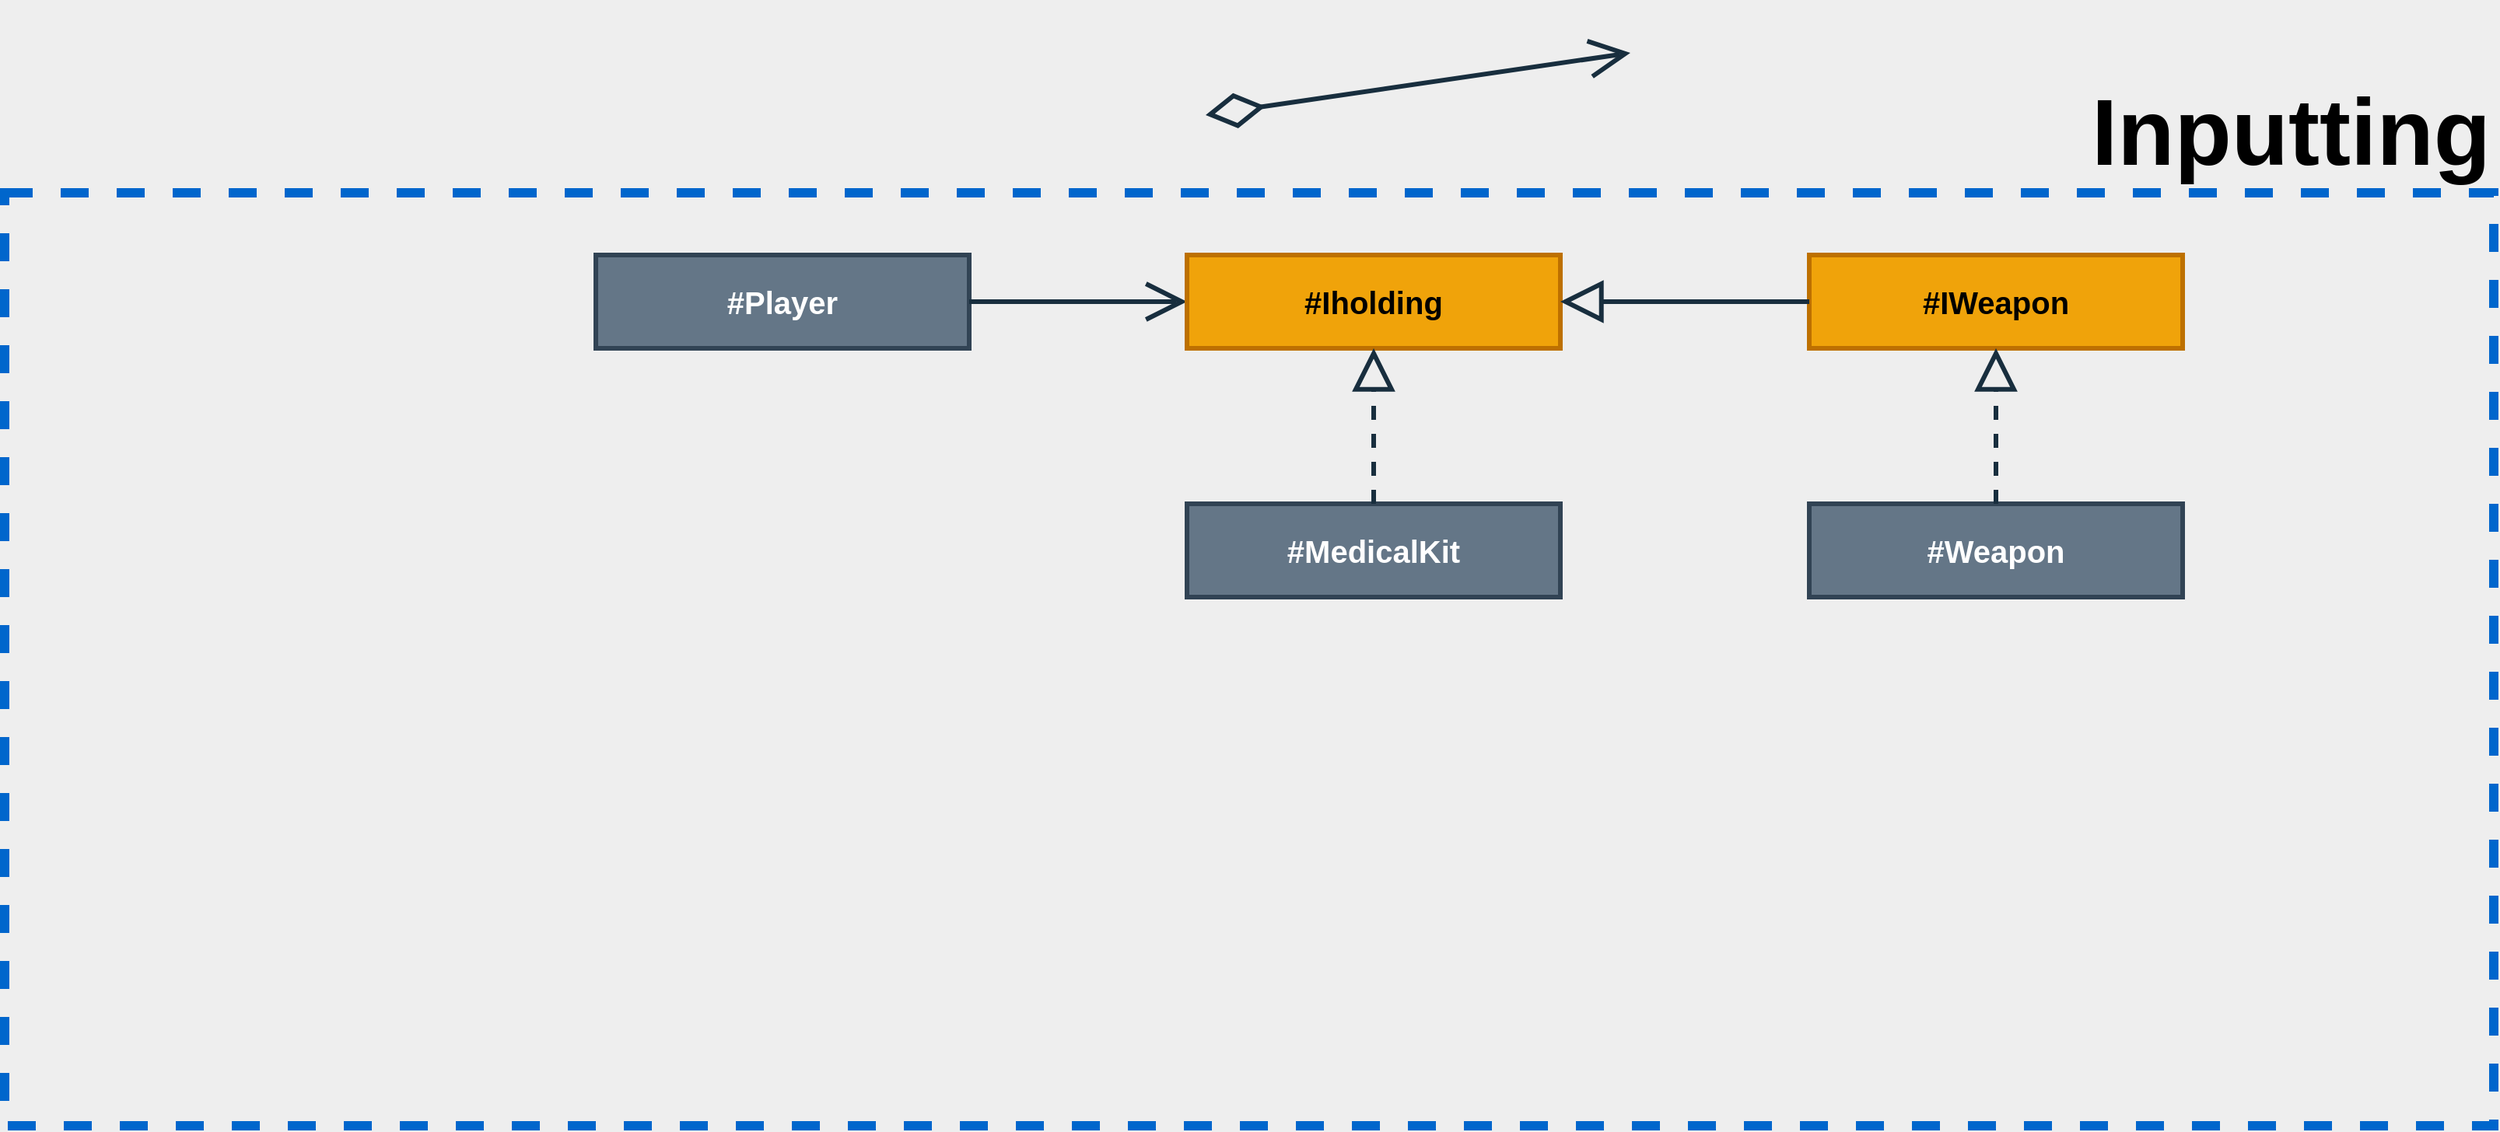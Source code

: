 <mxfile>
    <diagram id="ibS7eCjib6eHtX2cWQgF" name="Страница 1">
        <mxGraphModel dx="6387" dy="2446" grid="1" gridSize="10" guides="1" tooltips="1" connect="1" arrows="1" fold="1" page="0" pageScale="1" pageWidth="827" pageHeight="1169" background="#EEEEEE" math="0" shadow="0">
            <root>
                <mxCell id="0"/>
                <mxCell id="1" parent="0"/>
                <mxCell id="154" value="#IWeapon" style="whiteSpace=wrap;fillColor=#f0a30a;labelBackgroundColor=none;strokeWidth=3;strokeColor=#BD7000;fontSize=20;fontStyle=1;fontColor=#000000;" parent="1" vertex="1">
                    <mxGeometry x="-3680" y="-1280" width="240" height="60" as="geometry"/>
                </mxCell>
                <mxCell id="155" value="#Player" style="whiteSpace=wrap;fillColor=#647687;labelBackgroundColor=none;strokeWidth=3;strokeColor=#314354;fontSize=20;fontStyle=1;fontColor=#ffffff;" parent="1" vertex="1">
                    <mxGeometry x="-4460" y="-1280" width="240" height="60" as="geometry"/>
                </mxCell>
                <mxCell id="156" style="rounded=1;sketch=0;orthogonalLoop=1;jettySize=auto;html=1;fontColor=#1A1A1A;startArrow=none;startFill=0;endArrow=open;endFill=0;startSize=30;endSize=20;targetPerimeterSpacing=0;strokeColor=#182E3E;strokeWidth=3;" parent="1" edge="1" target="319" source="155">
                    <mxGeometry relative="1" as="geometry">
                        <mxPoint x="-4150" y="-1510" as="sourcePoint"/>
                        <mxPoint x="-4010" y="-1340" as="targetPoint"/>
                    </mxGeometry>
                </mxCell>
                <mxCell id="161" value="#Weapon" style="whiteSpace=wrap;fillColor=#647687;labelBackgroundColor=none;strokeWidth=3;strokeColor=#314354;fontSize=20;fontStyle=1;fontColor=#ffffff;" parent="1" vertex="1">
                    <mxGeometry x="-3680" y="-1120" width="240" height="60" as="geometry"/>
                </mxCell>
                <mxCell id="163" style="rounded=1;sketch=0;orthogonalLoop=1;jettySize=auto;html=1;fontColor=#1A1A1A;startArrow=none;startFill=0;endArrow=block;endFill=0;startSize=30;endSize=20;strokeColor=#182E3E;strokeWidth=3;edgeStyle=orthogonalEdgeStyle;dashed=1;sourcePerimeterSpacing=0;" parent="1" source="161" target="154" edge="1">
                    <mxGeometry relative="1" as="geometry">
                        <mxPoint x="-1685" y="-2190" as="sourcePoint"/>
                        <mxPoint x="-1330" y="-1650.0" as="targetPoint"/>
                    </mxGeometry>
                </mxCell>
                <mxCell id="252" value="&lt;font color=&quot;#000000&quot;&gt;Inputting&lt;/font&gt;" style="rounded=0;whiteSpace=wrap;html=1;fontSize=60;fillColor=none;dashed=1;strokeWidth=6;align=right;horizontal=1;verticalAlign=bottom;fontStyle=1;labelPosition=center;verticalLabelPosition=top;imageAspect=1;editable=1;movable=1;backgroundOutline=0;strokeColor=#0066CC;connectable=0;allowArrows=0;snapToPoint=0;perimeter=rectanglePerimeter;fixDash=0;autosize=0;container=1;dropTarget=0;collapsible=0;recursiveResize=1;absoluteArcSize=0;noLabel=0;portConstraintRotation=0;comic=0;moveCells=0;rotatable=0;pointerEvents=0;" parent="1" vertex="1">
                    <mxGeometry x="-4840" y="-1320" width="1600" height="600" as="geometry"/>
                </mxCell>
                <mxCell id="318" style="rounded=1;sketch=0;orthogonalLoop=1;jettySize=auto;html=1;fontColor=#1A1A1A;startArrow=diamondThin;startFill=0;endArrow=open;endFill=0;startSize=30;endSize=20;targetPerimeterSpacing=0;strokeColor=#182E3E;strokeWidth=3;" parent="1" edge="1">
                    <mxGeometry relative="1" as="geometry">
                        <mxPoint x="-4068" y="-1370" as="sourcePoint"/>
                        <mxPoint x="-3795" y="-1410" as="targetPoint"/>
                    </mxGeometry>
                </mxCell>
                <mxCell id="319" value="#Iholding" style="whiteSpace=wrap;fillColor=#f0a30a;labelBackgroundColor=none;strokeWidth=3;strokeColor=#BD7000;fontSize=20;fontStyle=1;fontColor=#000000;" vertex="1" parent="1">
                    <mxGeometry x="-4080" y="-1280" width="240" height="60" as="geometry"/>
                </mxCell>
                <mxCell id="320" style="rounded=1;sketch=0;orthogonalLoop=1;jettySize=auto;html=1;fontColor=#1A1A1A;startArrow=none;startFill=0;endArrow=block;endFill=0;startSize=30;endSize=20;strokeColor=#182E3E;strokeWidth=3;edgeStyle=orthogonalEdgeStyle;sourcePerimeterSpacing=0;" edge="1" parent="1" source="154" target="319">
                    <mxGeometry relative="1" as="geometry">
                        <mxPoint x="-3570" y="-1080" as="sourcePoint"/>
                        <mxPoint x="-3850" y="-1120" as="targetPoint"/>
                    </mxGeometry>
                </mxCell>
                <mxCell id="321" value="#MedicalKit" style="whiteSpace=wrap;fillColor=#647687;labelBackgroundColor=none;strokeWidth=3;strokeColor=#314354;fontSize=20;fontStyle=1;fontColor=#ffffff;" vertex="1" parent="1">
                    <mxGeometry x="-4080" y="-1120" width="240" height="60" as="geometry"/>
                </mxCell>
                <mxCell id="322" style="rounded=1;sketch=0;orthogonalLoop=1;jettySize=auto;html=1;fontColor=#1A1A1A;startArrow=none;startFill=0;endArrow=block;endFill=0;startSize=30;endSize=20;strokeColor=#182E3E;strokeWidth=3;edgeStyle=orthogonalEdgeStyle;dashed=1;sourcePerimeterSpacing=0;" edge="1" parent="1" source="321" target="319">
                    <mxGeometry relative="1" as="geometry">
                        <mxPoint x="-3560" y="-1090" as="sourcePoint"/>
                        <mxPoint x="-3560" y="-1210" as="targetPoint"/>
                    </mxGeometry>
                </mxCell>
            </root>
        </mxGraphModel>
    </diagram>
</mxfile>